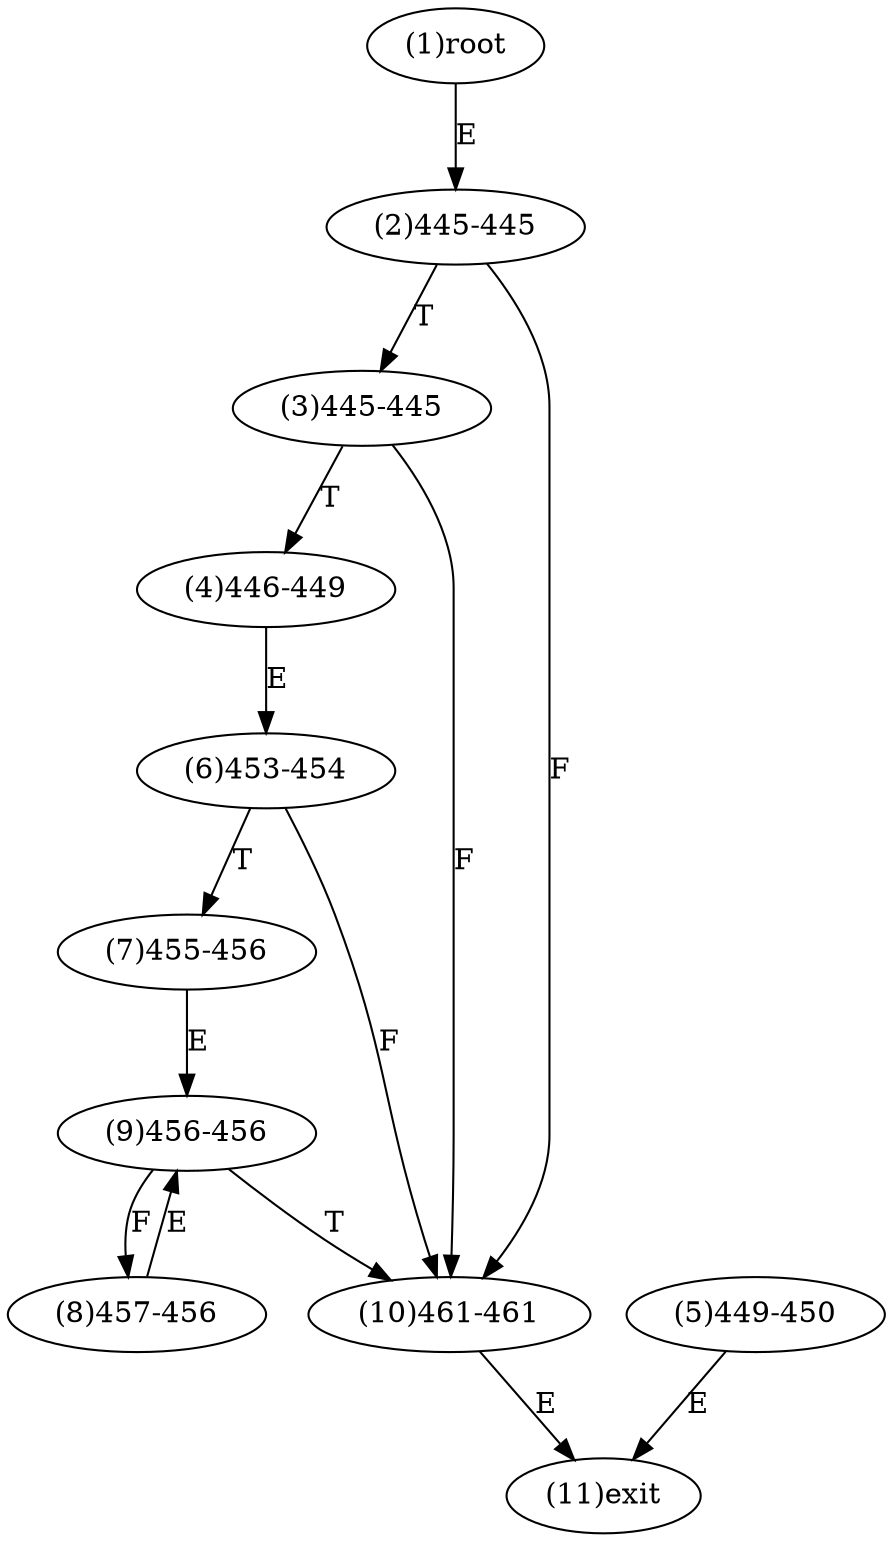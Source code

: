 digraph "" { 
1[ label="(1)root"];
2[ label="(2)445-445"];
3[ label="(3)445-445"];
4[ label="(4)446-449"];
5[ label="(5)449-450"];
6[ label="(6)453-454"];
7[ label="(7)455-456"];
8[ label="(8)457-456"];
9[ label="(9)456-456"];
10[ label="(10)461-461"];
11[ label="(11)exit"];
1->2[ label="E"];
2->10[ label="F"];
2->3[ label="T"];
3->10[ label="F"];
3->4[ label="T"];
4->6[ label="E"];
5->11[ label="E"];
6->10[ label="F"];
6->7[ label="T"];
7->9[ label="E"];
8->9[ label="E"];
9->8[ label="F"];
9->10[ label="T"];
10->11[ label="E"];
}